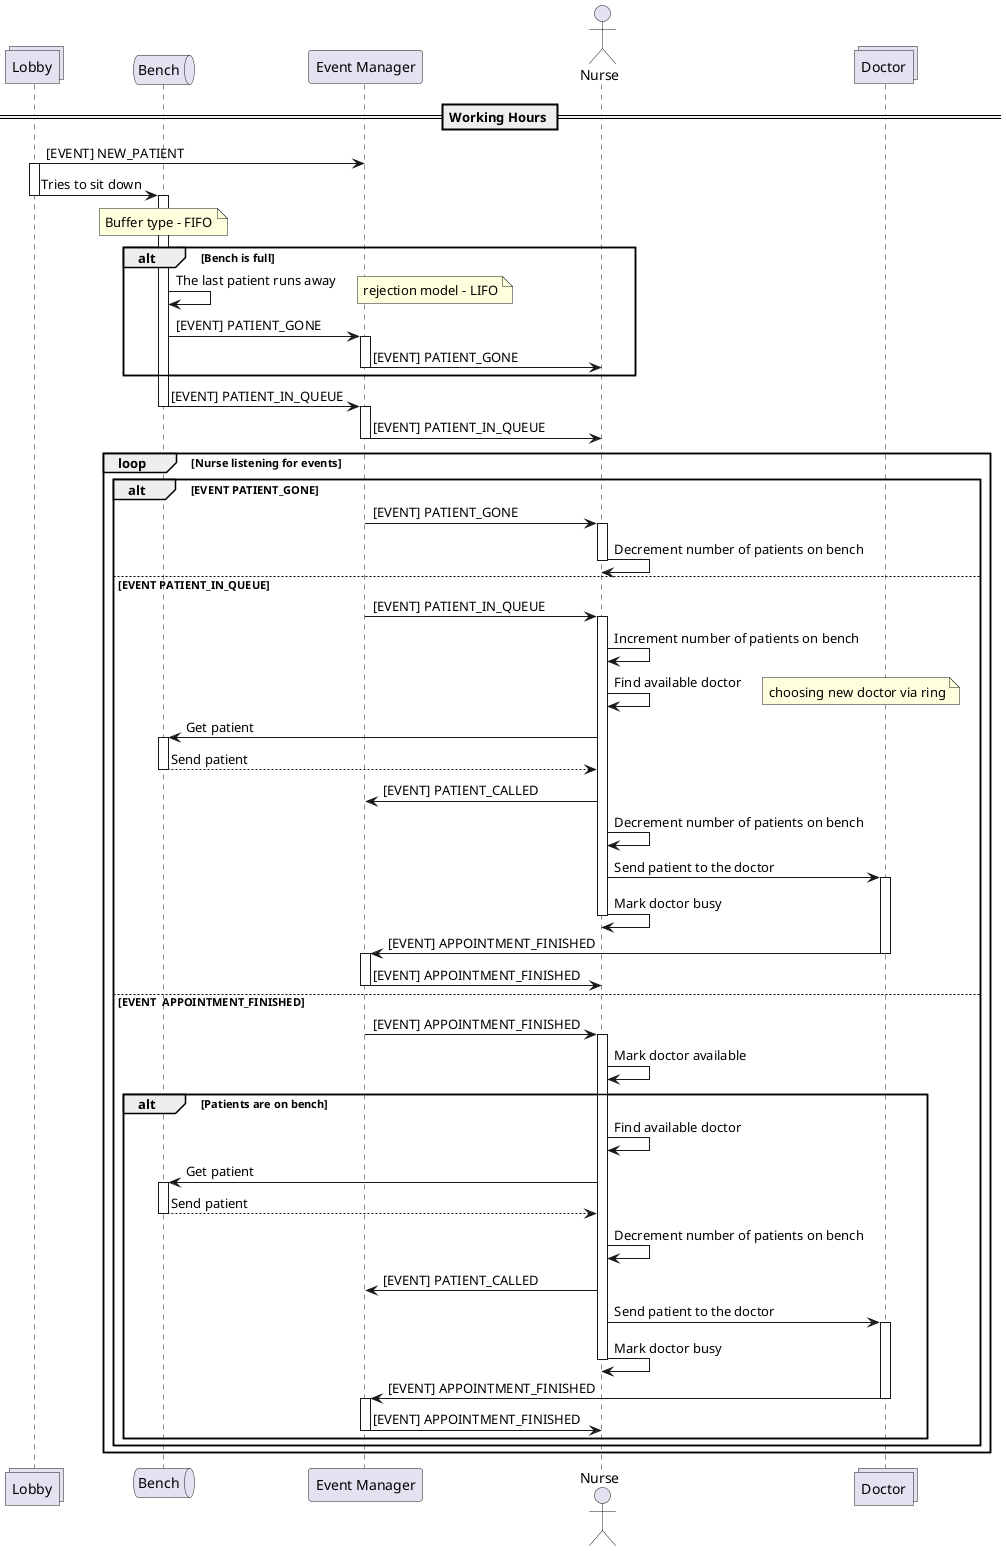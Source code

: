 @startuml Sequence

collections "Lobby" as lobby
queue "Bench" as bench
participant  "Event Manager" as eventManager
actor "Nurse" as nurse
collections "Doctor" as doctor


== Working Hours ==

lobby -> eventManager : [EVENT] NEW_PATIENT
activate lobby
lobby -> bench : Tries to sit down
deactivate lobby
activate bench
note over bench : Buffer type - FIFO

alt Bench is full
    bench -> bench : The last patient runs away
    note right : rejection model - LIFO
    bench -> eventManager : [EVENT] PATIENT_GONE
    activate eventManager
    eventManager -> nurse : [EVENT] PATIENT_GONE
    deactivate eventManager
end


bench -> eventManager : [EVENT] PATIENT_IN_QUEUE
deactivate bench

activate eventManager
eventManager -> nurse : [EVENT] PATIENT_IN_QUEUE
deactivate eventManager

loop Nurse listening for events
    alt EVENT PATIENT_GONE
        eventManager -> nurse : [EVENT] PATIENT_GONE
        activate nurse
        nurse -> nurse : Decrement number of patients on bench
        deactivate nurse
    else EVENT PATIENT_IN_QUEUE
        eventManager -> nurse : [EVENT] PATIENT_IN_QUEUE
        activate nurse
        nurse -> nurse : Increment number of patients on bench
        nurse -> nurse : Find available doctor
        note right: choosing new doctor via ring

        nurse -> bench : Get patient
        activate bench
        bench --> nurse : Send patient
        deactivate bench

        nurse -> eventManager : [EVENT] PATIENT_CALLED
        nurse -> nurse : Decrement number of patients on bench

        nurse -> doctor : Send patient to the doctor
        activate doctor
        nurse -> nurse : Mark doctor busy
        deactivate nurse
        deactivate nurse

        doctor -> eventManager : [EVENT] APPOINTMENT_FINISHED
        deactivate doctor

        activate eventManager
        eventManager-> nurse : [EVENT] APPOINTMENT_FINISHED
        deactivate eventManager
    else EVENT  APPOINTMENT_FINISHED
        eventManager-> nurse : [EVENT] APPOINTMENT_FINISHED
        activate nurse
        nurse -> nurse : Mark doctor available

        alt Patients are on bench
            nurse -> nurse : Find available doctor

            nurse -> bench : Get patient
            activate bench
            bench --> nurse : Send patient
            deactivate bench
            nurse -> nurse : Decrement number of patients on bench
            nurse -> eventManager : [EVENT] PATIENT_CALLED

            nurse -> doctor : Send patient to the doctor
            activate doctor
            nurse -> nurse : Mark doctor busy
            deactivate nurse

            doctor -> eventManager : [EVENT] APPOINTMENT_FINISHED
            deactivate doctor
            activate eventManager
            eventManager-> nurse : [EVENT] APPOINTMENT_FINISHED
            deactivate eventManager
        end
        deactivate nurse
    end
end
@enduml